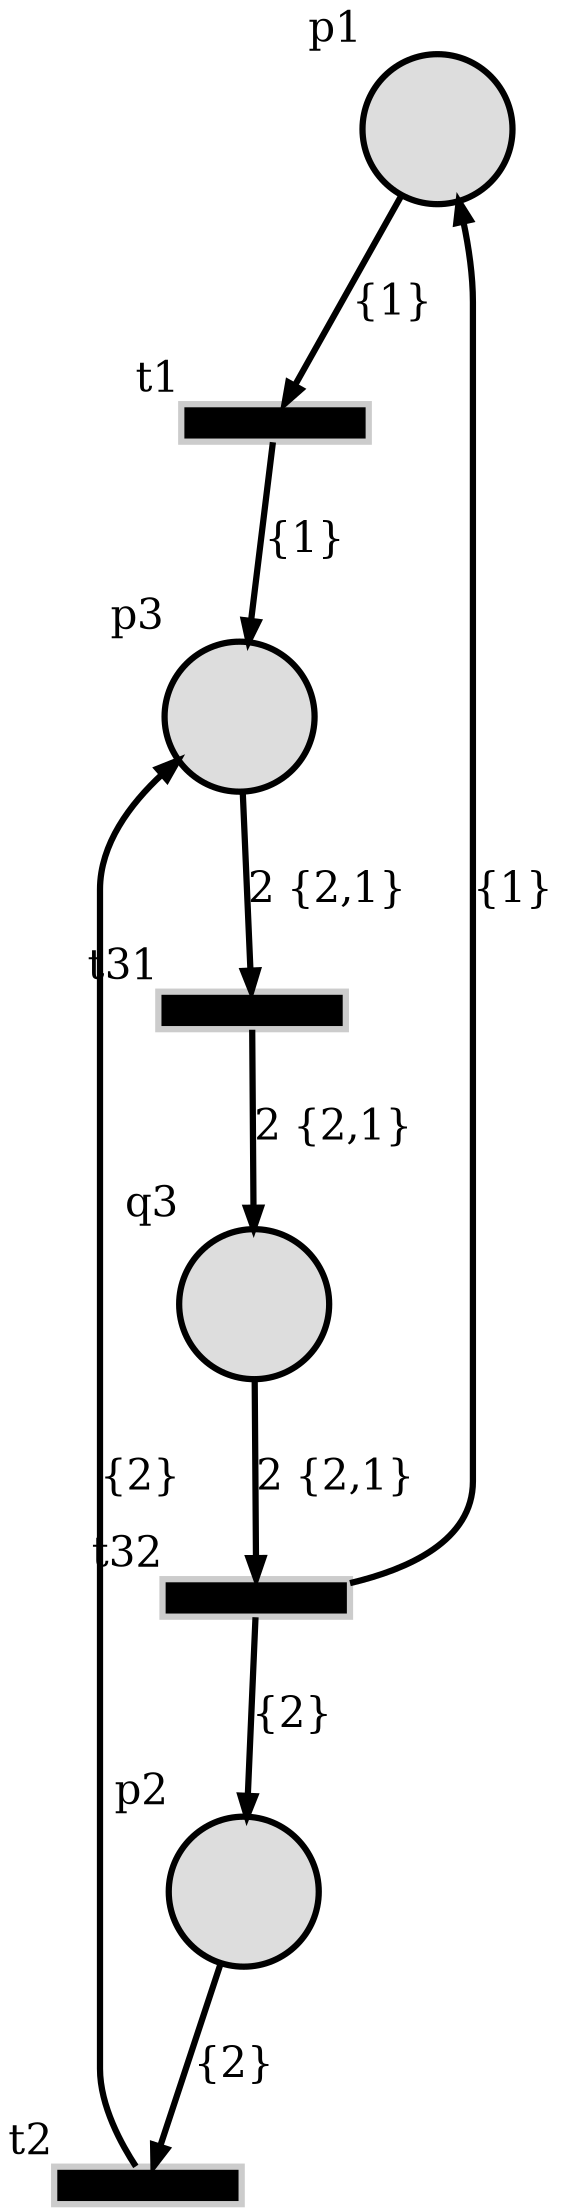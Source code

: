 digraph Net {
	subgraph cluster_0 {
		p1_0 [shape="circle",fontsize="20",style="filled",color="#000000",fillcolor="#dddddd",label="",xlabel="p1",height="1",width="1",penwidth=3];
		t1_0 [shape="box",fontsize="20",style="filled",color="#cccccc",fillcolor="#000000",label="",xlabel="t1",height="0.25",width="1.25",penwidth=3];
		p2_0 [shape="circle",fontsize="20",style="filled",color="#000000",fillcolor="#dddddd",label="",xlabel="p2",height="1",width="1",penwidth=3];
		t2_0 [shape="box",fontsize="20",style="filled",color="#cccccc",fillcolor="#000000",label="",xlabel="t2",height="0.25",width="1.25",penwidth=3];
		p3_0 [shape="circle",fontsize="20",style="filled",color="#000000",fillcolor="#dddddd",label="",xlabel="p3",height="1",width="1",penwidth=3];
		q3_0 [shape="circle",fontsize="20",style="filled",color="#000000",fillcolor="#dddddd",label="",xlabel="q3",height="1",width="1",penwidth=3];
		t31_0 [shape="box",fontsize="20",style="filled",color="#cccccc",fillcolor="#000000",label="",xlabel="t31",height="0.25",width="1.25",penwidth=3];
		t32_0 [shape="box",fontsize="20",style="filled",color="#cccccc",fillcolor="#000000",label="",xlabel="t32",height="0.25",width="1.25",penwidth=3];
		t32_0 -> p1_0 [fontsize="20",label="{1}",minlen="2",penwidth="3"];
		p1_0 -> t1_0 [fontsize="20",label="{1}",minlen="2",penwidth="3"];
		t32_0 -> p2_0 [fontsize="20",label="{2}",minlen="2",penwidth="3"];
		p2_0 -> t2_0 [fontsize="20",label="{2}",minlen="2",penwidth="3"];
		t1_0 -> p3_0 [fontsize="20",label="{1}",minlen="2",penwidth="3"];
		t2_0 -> p3_0 [fontsize="20",label="{2}",minlen="2",penwidth="3"];
		t31_0 -> q3_0 [fontsize="20",label="2 {2,1}",minlen="2",penwidth="3"];
		p3_0 -> t31_0 [fontsize="20",label="2 {2,1}",minlen="2",penwidth="3"];
		q3_0 -> t32_0 [fontsize="20",label="2 {2,1}",minlen="2",penwidth="3"];
	}
	clusterrank=none;
}
